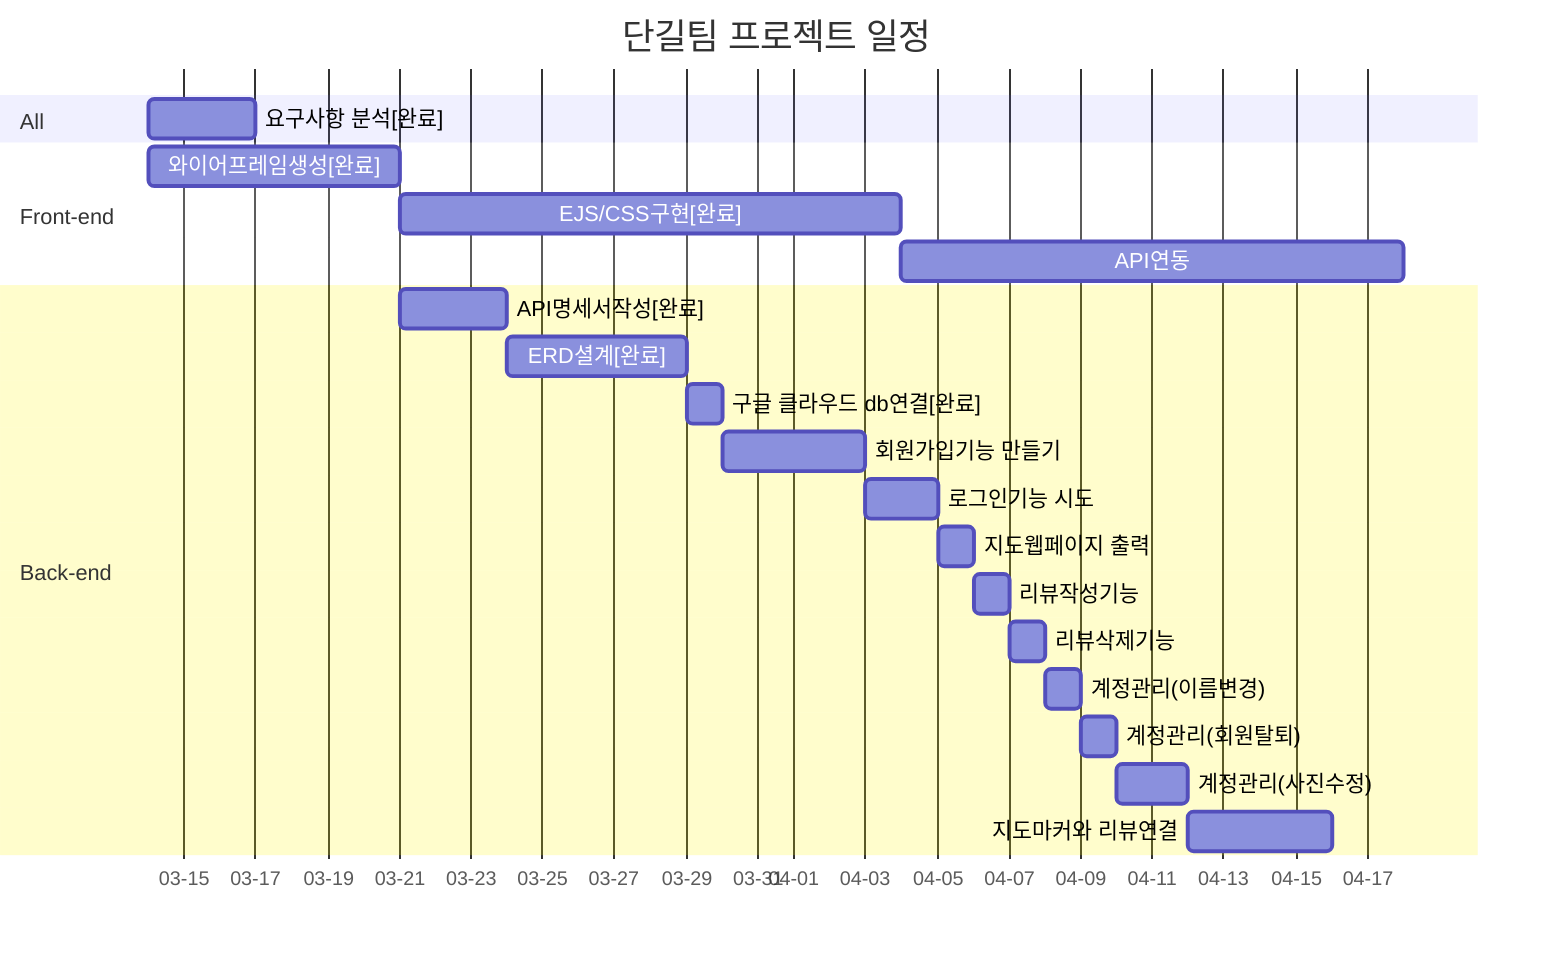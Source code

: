 gantt
    title 단길팀 프로젝트 일정
    todayMarker off
    dateFormat YYYY-MM-DD
    axisFormat  %m-%d

    section All
    요구사항 분석[완료]: 2024-03-14, 3d

    section Front-end
    와이어프레임생성[완료]: 2024-03-14, 7d
    EJS/CSS구현[완료]: 2024-03-21, 14d
    API연동: 2024-04-04, 14d

    section Back-end
    API명세서작성[완료]: 2024-03-21, 3d
    ERD셜계[완료]: 2024-03-24, 5d
    구글 클라우드 db연결[완료]: 2024-03-29, 1d
    회원가입기능 만들기: 2024-03-30, 4d
    로그인기능 시도: 2024-04-03, 2d
    지도웹페이지 출력: 2024-04-05, 1d
    리뷰작성기능: 2024-04-06, 1d
    리뷰삭제기능: 2024-04-07, 1d
    계정관리(이름변경): 2024-04-08, 1d
    계정관리(회원탈퇴): 2024-04-09, 1d
    계정관리(사진수정): 2024-04-10, 2d
    지도마커와 리뷰연결: 2024-04-12, 4d

%% 마무리까지 4/18 까지